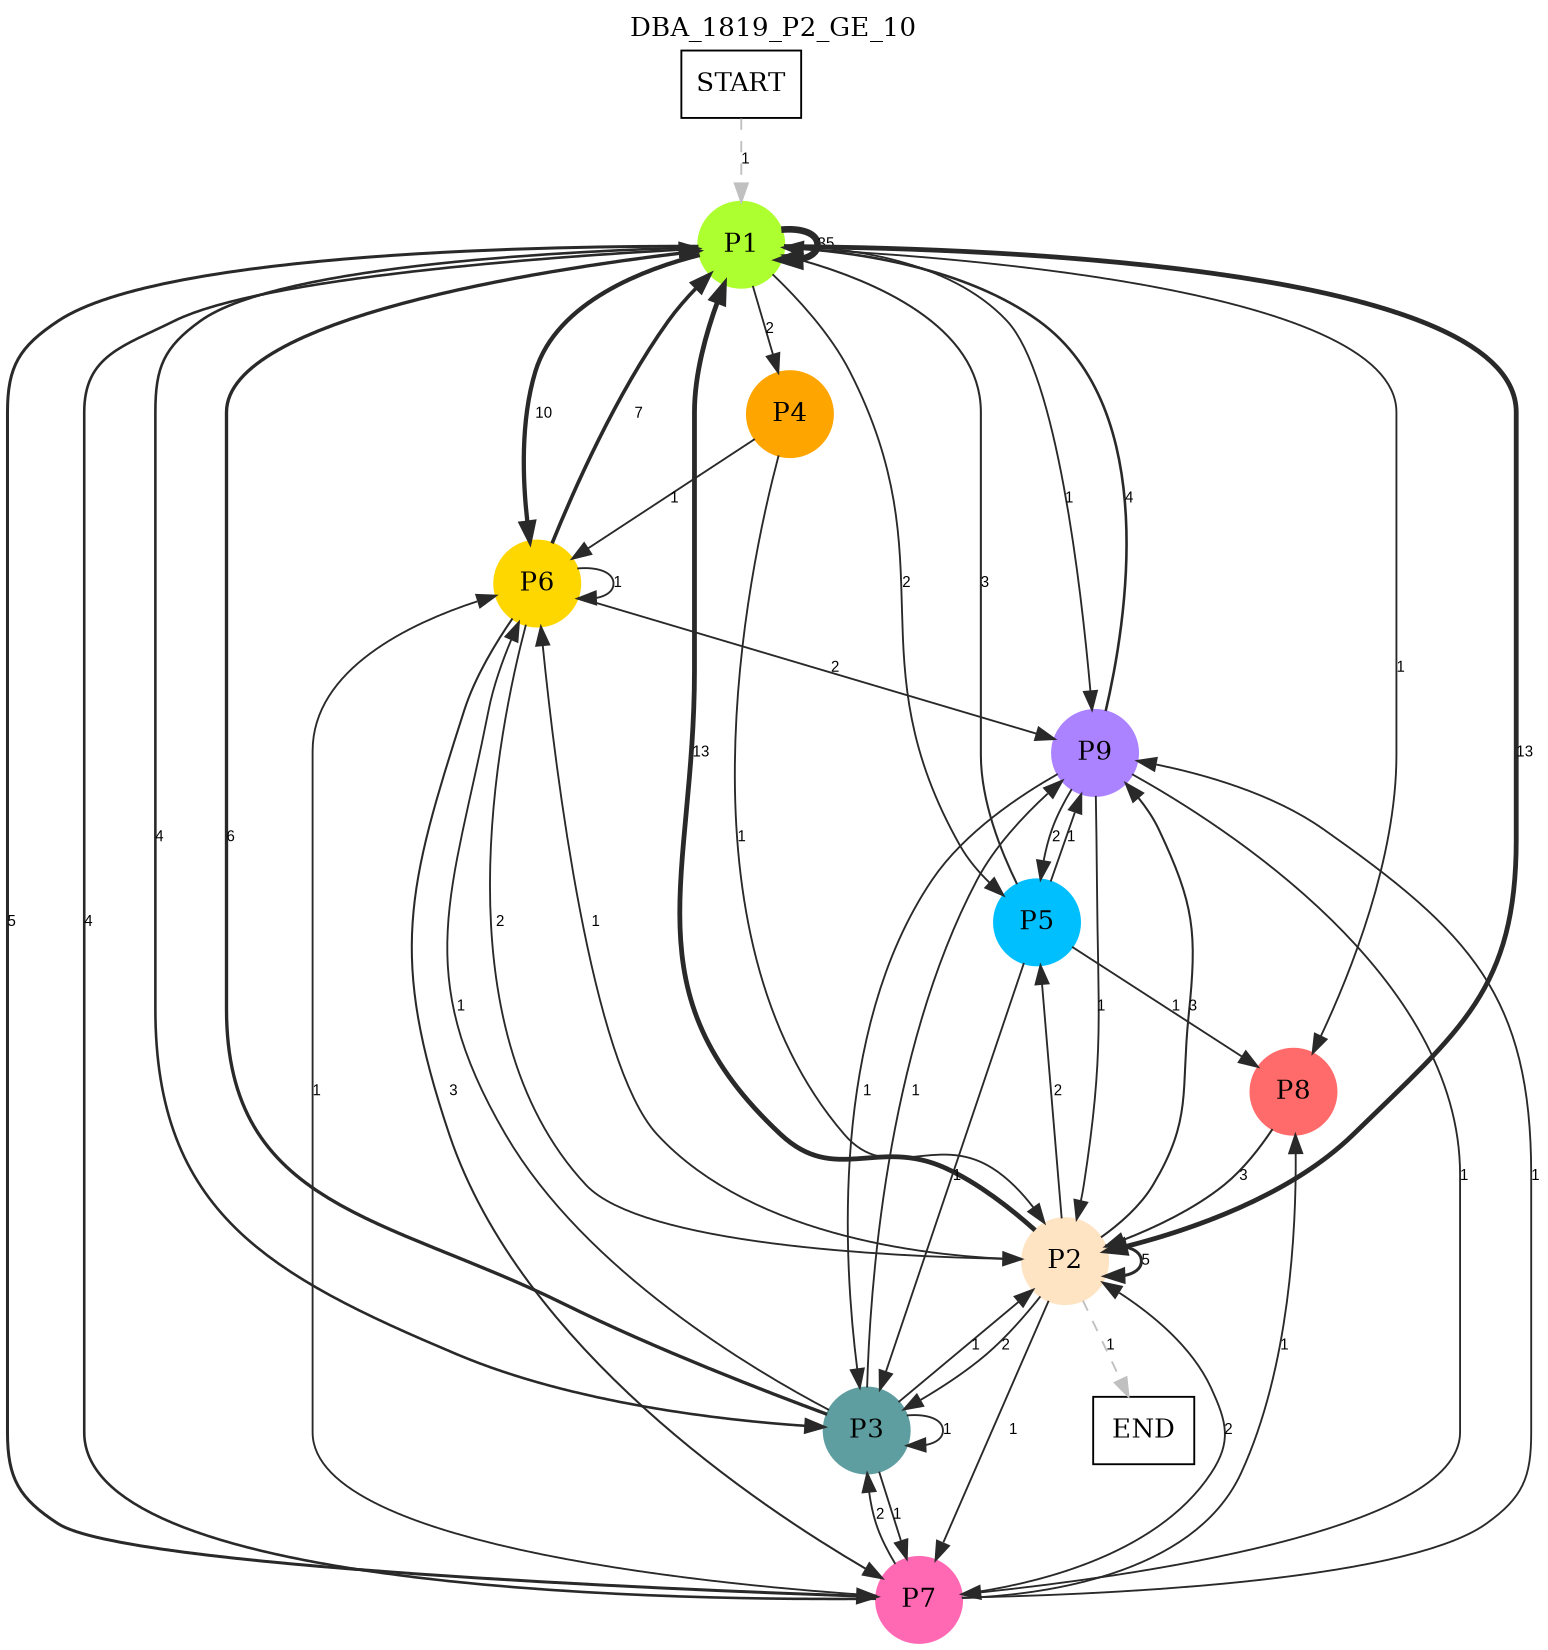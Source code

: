 digraph DBA_1819_P2_GE_10 {
	labelloc="t";
	label=DBA_1819_P2_GE_10;
	dpi = 150
	size="16,11!";
	margin = 0;
"START" [shape=box, fillcolor=white, style=filled, color=black]
"P1" [shape=circle, color=greenyellow, style=filled]
"P6" [shape=circle, color=gold, style=filled]
"P7" [shape=circle, color=hotpink, style=filled]
"P3" [shape=circle, color=cadetblue, style=filled]
"P2" [shape=circle, color=bisque, style=filled]
"P5" [shape=circle, color=deepskyblue, style=filled]
"P8" [shape=circle, color=indianred1, style=filled]
"P9" [shape=circle, color=mediumpurple1, style=filled]
"P4" [shape=circle, color=orange, style=filled]
"END" [shape=box, fillcolor=white, style=filled, color=black]
"START" -> "P1" [ style = dashed color=grey label ="1" labelfloat=false fontname="Arial" fontsize=8]

"P1" -> "P1" [ color=grey16 penwidth = "3.55534806148941"label ="35" labelfloat=false fontname="Arial" fontsize=8]

"P1" -> "P6" [ color=grey16 penwidth = "2.30258509299405"label ="10" labelfloat=false fontname="Arial" fontsize=8]

"P1" -> "P7" [ color=grey16 penwidth = "1.6094379124341"label ="5" labelfloat=false fontname="Arial" fontsize=8]

"P1" -> "P3" [ color=grey16 penwidth = "1.38629436111989"label ="4" labelfloat=false fontname="Arial" fontsize=8]

"P1" -> "P2" [ color=grey16 penwidth = "2.56494935746154"label ="13" labelfloat=false fontname="Arial" fontsize=8]

"P1" -> "P5" [ color=grey16 penwidth = "1"label ="2" labelfloat=false fontname="Arial" fontsize=8]

"P1" -> "P8" [ color=grey16 penwidth = "1"label ="1" labelfloat=false fontname="Arial" fontsize=8]

"P1" -> "P9" [ color=grey16 penwidth = "1"label ="1" labelfloat=false fontname="Arial" fontsize=8]

"P1" -> "P4" [ color=grey16 penwidth = "1"label ="2" labelfloat=false fontname="Arial" fontsize=8]

"P6" -> "P1" [ color=grey16 penwidth = "1.94591014905531"label ="7" labelfloat=false fontname="Arial" fontsize=8]

"P6" -> "P6" [ color=grey16 penwidth = "1"label ="1" labelfloat=false fontname="Arial" fontsize=8]

"P6" -> "P7" [ color=grey16 penwidth = "1.09861228866811"label ="3" labelfloat=false fontname="Arial" fontsize=8]

"P6" -> "P2" [ color=grey16 penwidth = "1"label ="2" labelfloat=false fontname="Arial" fontsize=8]

"P6" -> "P9" [ color=grey16 penwidth = "1"label ="2" labelfloat=false fontname="Arial" fontsize=8]

"P7" -> "P1" [ color=grey16 penwidth = "1.38629436111989"label ="4" labelfloat=false fontname="Arial" fontsize=8]

"P7" -> "P6" [ color=grey16 penwidth = "1"label ="1" labelfloat=false fontname="Arial" fontsize=8]

"P7" -> "P3" [ color=grey16 penwidth = "1"label ="2" labelfloat=false fontname="Arial" fontsize=8]

"P7" -> "P2" [ color=grey16 penwidth = "1"label ="2" labelfloat=false fontname="Arial" fontsize=8]

"P7" -> "P8" [ color=grey16 penwidth = "1"label ="1" labelfloat=false fontname="Arial" fontsize=8]

"P7" -> "P9" [ color=grey16 penwidth = "1"label ="1" labelfloat=false fontname="Arial" fontsize=8]

"P3" -> "P1" [ color=grey16 penwidth = "1.79175946922805"label ="6" labelfloat=false fontname="Arial" fontsize=8]

"P3" -> "P6" [ color=grey16 penwidth = "1"label ="1" labelfloat=false fontname="Arial" fontsize=8]

"P3" -> "P7" [ color=grey16 penwidth = "1"label ="1" labelfloat=false fontname="Arial" fontsize=8]

"P3" -> "P3" [ color=grey16 penwidth = "1"label ="1" labelfloat=false fontname="Arial" fontsize=8]

"P3" -> "P2" [ color=grey16 penwidth = "1"label ="1" labelfloat=false fontname="Arial" fontsize=8]

"P3" -> "P9" [ color=grey16 penwidth = "1"label ="1" labelfloat=false fontname="Arial" fontsize=8]

"P2" -> "P1" [ color=grey16 penwidth = "2.56494935746154"label ="13" labelfloat=false fontname="Arial" fontsize=8]

"P2" -> "P6" [ color=grey16 penwidth = "1"label ="1" labelfloat=false fontname="Arial" fontsize=8]

"P2" -> "P7" [ color=grey16 penwidth = "1"label ="1" labelfloat=false fontname="Arial" fontsize=8]

"P2" -> "P3" [ color=grey16 penwidth = "1"label ="2" labelfloat=false fontname="Arial" fontsize=8]

"P2" -> "P2" [ color=grey16 penwidth = "1.6094379124341"label ="5" labelfloat=false fontname="Arial" fontsize=8]

"P2" -> "P5" [ color=grey16 penwidth = "1"label ="2" labelfloat=false fontname="Arial" fontsize=8]

"P2" -> "P9" [ color=grey16 penwidth = "1.09861228866811"label ="3" labelfloat=false fontname="Arial" fontsize=8]

"P2" -> "END" [ style = dashed color=grey label ="1" labelfloat=false fontname="Arial" fontsize=8]

"P5" -> "P1" [ color=grey16 penwidth = "1.09861228866811"label ="3" labelfloat=false fontname="Arial" fontsize=8]

"P5" -> "P3" [ color=grey16 penwidth = "1"label ="1" labelfloat=false fontname="Arial" fontsize=8]

"P5" -> "P8" [ color=grey16 penwidth = "1"label ="1" labelfloat=false fontname="Arial" fontsize=8]

"P5" -> "P9" [ color=grey16 penwidth = "1"label ="1" labelfloat=false fontname="Arial" fontsize=8]

"P8" -> "P2" [ color=grey16 penwidth = "1.09861228866811"label ="3" labelfloat=false fontname="Arial" fontsize=8]

"P9" -> "P1" [ color=grey16 penwidth = "1.38629436111989"label ="4" labelfloat=false fontname="Arial" fontsize=8]

"P9" -> "P7" [ color=grey16 penwidth = "1"label ="1" labelfloat=false fontname="Arial" fontsize=8]

"P9" -> "P3" [ color=grey16 penwidth = "1"label ="1" labelfloat=false fontname="Arial" fontsize=8]

"P9" -> "P2" [ color=grey16 penwidth = "1"label ="1" labelfloat=false fontname="Arial" fontsize=8]

"P9" -> "P5" [ color=grey16 penwidth = "1"label ="2" labelfloat=false fontname="Arial" fontsize=8]

"P4" -> "P6" [ color=grey16 penwidth = "1"label ="1" labelfloat=false fontname="Arial" fontsize=8]

"P4" -> "P2" [ color=grey16 penwidth = "1"label ="1" labelfloat=false fontname="Arial" fontsize=8]

}
